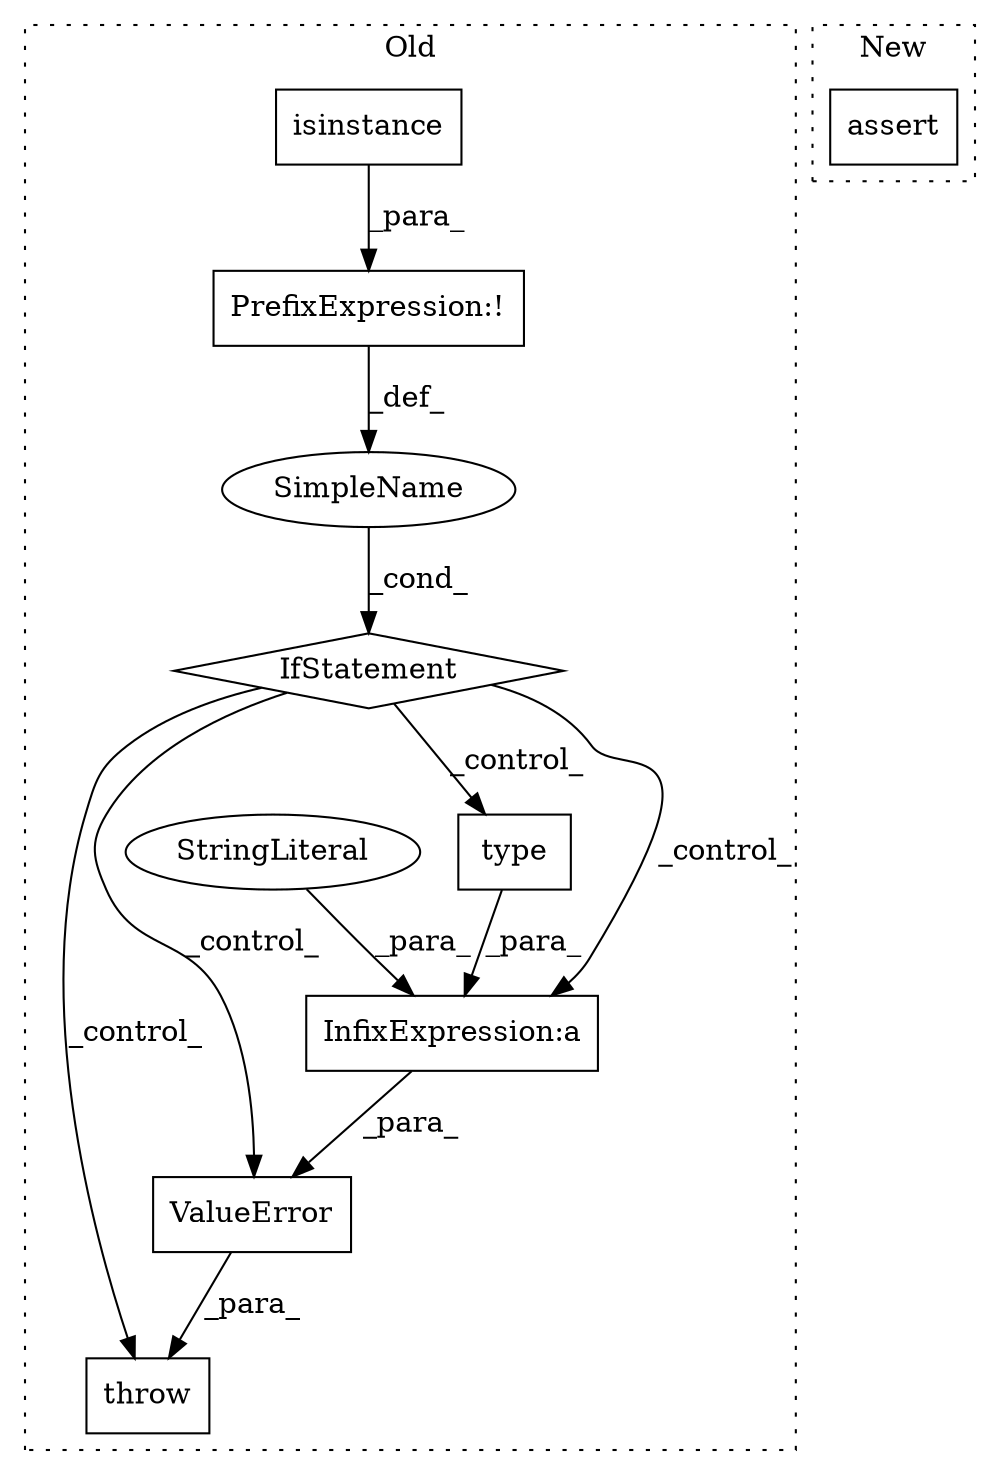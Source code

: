 digraph G {
subgraph cluster0 {
1 [label="type" a="32" s="1037,1048" l="5,1" shape="box"];
3 [label="IfStatement" a="25" s="893,945" l="4,2" shape="diamond"];
4 [label="SimpleName" a="42" s="" l="" shape="ellipse"];
5 [label="throw" a="53" s="955" l="6" shape="box"];
6 [label="InfixExpression:a" a="27" s="1034" l="3" shape="box"];
7 [label="StringLiteral" a="45" s="972" l="62" shape="ellipse"];
8 [label="PrefixExpression:!" a="38" s="897" l="1" shape="box"];
9 [label="isinstance" a="32" s="898,943" l="11,2" shape="box"];
10 [label="ValueError" a="32" s="961,1049" l="11,1" shape="box"];
label = "Old";
style="dotted";
}
subgraph cluster1 {
2 [label="assert" a="6" s="829" l="7" shape="box"];
label = "New";
style="dotted";
}
1 -> 6 [label="_para_"];
3 -> 5 [label="_control_"];
3 -> 6 [label="_control_"];
3 -> 10 [label="_control_"];
3 -> 1 [label="_control_"];
4 -> 3 [label="_cond_"];
6 -> 10 [label="_para_"];
7 -> 6 [label="_para_"];
8 -> 4 [label="_def_"];
9 -> 8 [label="_para_"];
10 -> 5 [label="_para_"];
}
